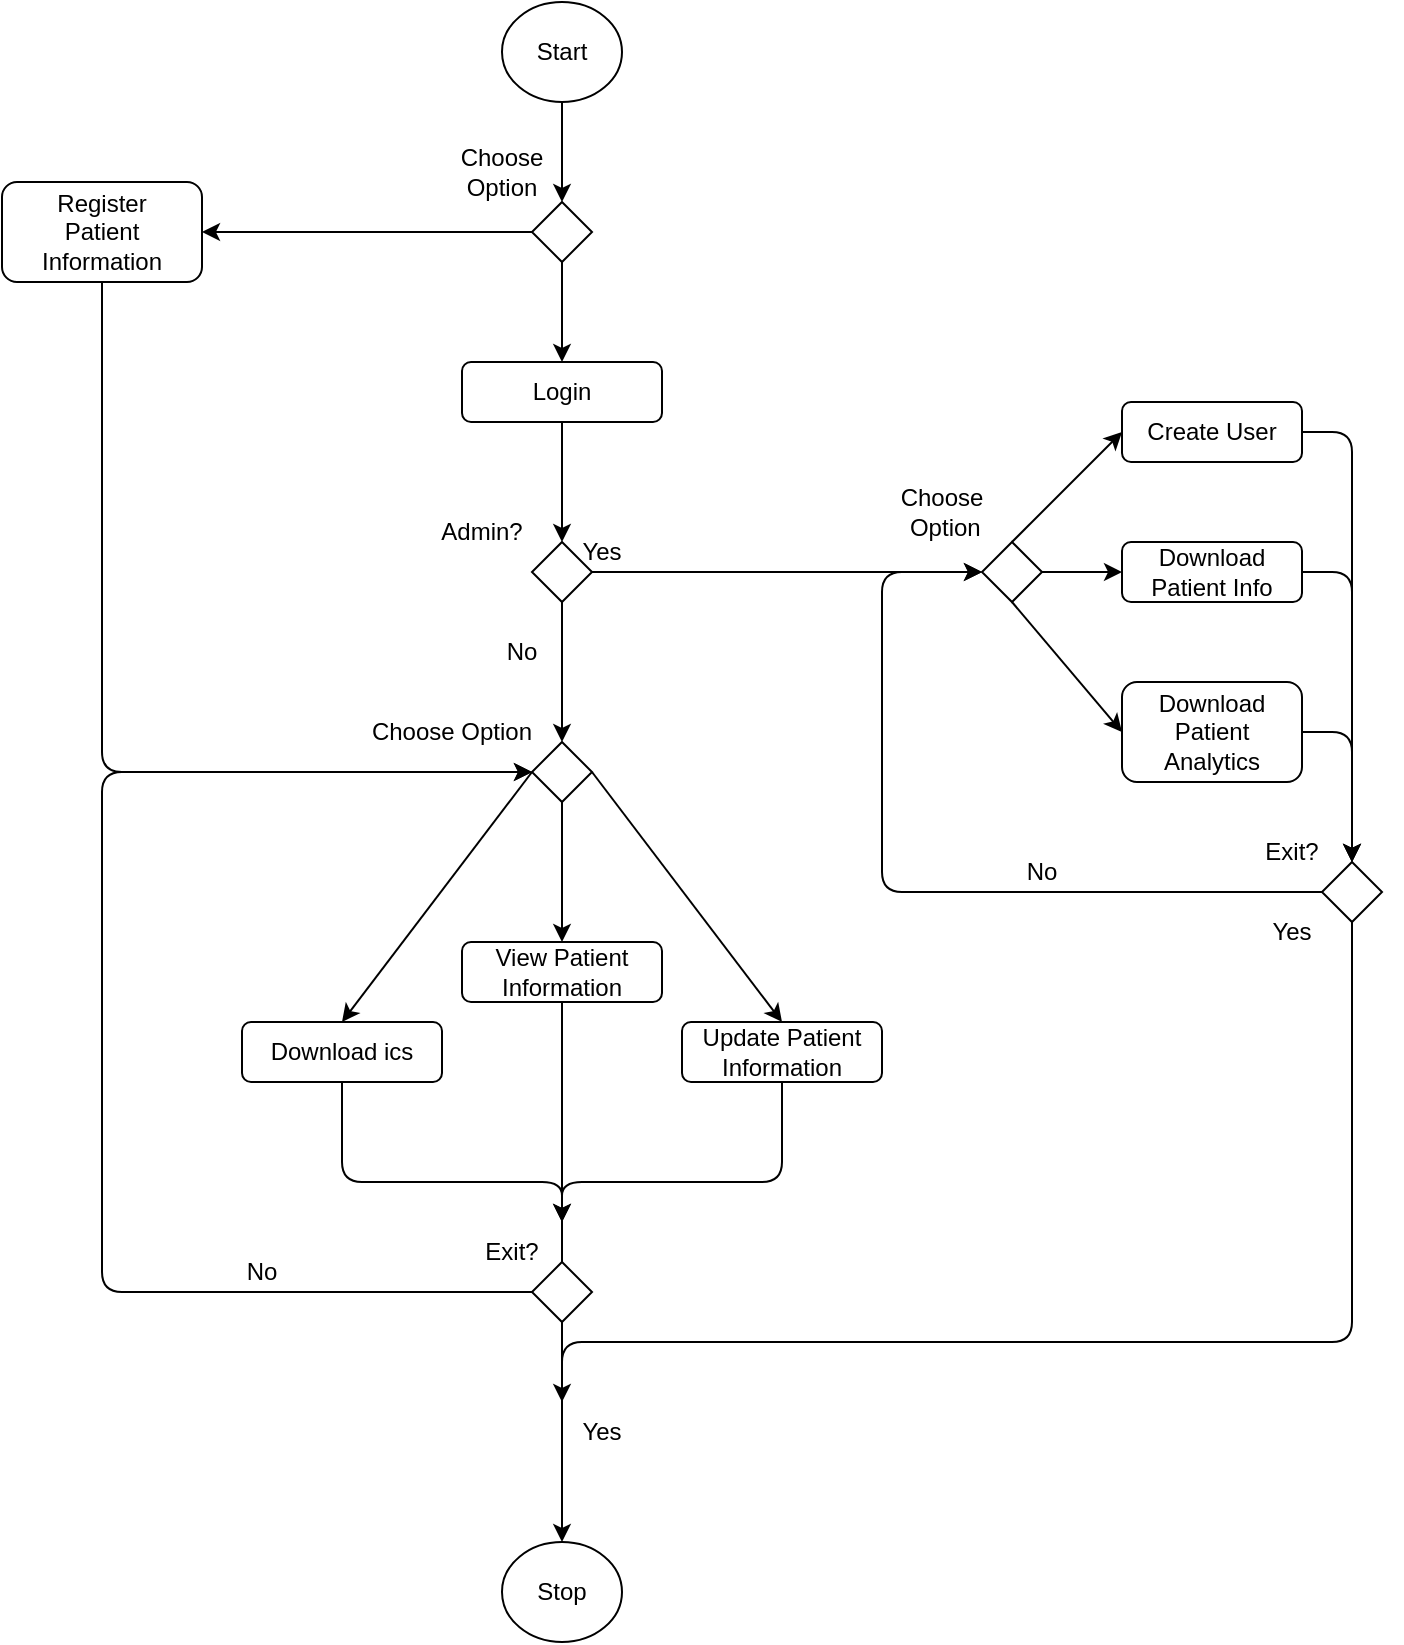 <mxfile>
    <diagram id="5ADV3Nt3Yf_c5sIbEpJ-" name="ActivityDiagram">
        <mxGraphModel dx="467" dy="300" grid="1" gridSize="10" guides="1" tooltips="1" connect="1" arrows="1" fold="1" page="1" pageScale="1" pageWidth="850" pageHeight="1100" math="0" shadow="0">
            <root>
                <mxCell id="0"/>
                <mxCell id="1" parent="0"/>
                <mxCell id="SUqyX6ZWO_V6x3E6NFx7-1" value="Start" style="ellipse;whiteSpace=wrap;html=1;" parent="1" vertex="1">
                    <mxGeometry x="340" y="140" width="60" height="50" as="geometry"/>
                </mxCell>
                <mxCell id="SUqyX6ZWO_V6x3E6NFx7-2" value="Login" style="rounded=1;whiteSpace=wrap;html=1;" parent="1" vertex="1">
                    <mxGeometry x="320" y="320" width="100" height="30" as="geometry"/>
                </mxCell>
                <mxCell id="SUqyX6ZWO_V6x3E6NFx7-3" value="" style="endArrow=classic;html=1;exitX=0.5;exitY=1;exitDx=0;exitDy=0;entryX=0.5;entryY=0;entryDx=0;entryDy=0;" parent="1" source="SUqyX6ZWO_V6x3E6NFx7-1" target="SUqyX6ZWO_V6x3E6NFx7-12" edge="1">
                    <mxGeometry width="50" height="50" relative="1" as="geometry">
                        <mxPoint x="350" y="350" as="sourcePoint"/>
                        <mxPoint x="240" y="240" as="targetPoint"/>
                    </mxGeometry>
                </mxCell>
                <mxCell id="SUqyX6ZWO_V6x3E6NFx7-4" value="" style="rhombus;whiteSpace=wrap;html=1;" parent="1" vertex="1">
                    <mxGeometry x="355" y="410" width="30" height="30" as="geometry"/>
                </mxCell>
                <mxCell id="SUqyX6ZWO_V6x3E6NFx7-5" value="" style="endArrow=classic;html=1;exitX=0.5;exitY=1;exitDx=0;exitDy=0;entryX=0.5;entryY=0;entryDx=0;entryDy=0;" parent="1" source="SUqyX6ZWO_V6x3E6NFx7-2" target="SUqyX6ZWO_V6x3E6NFx7-4" edge="1">
                    <mxGeometry width="50" height="50" relative="1" as="geometry">
                        <mxPoint x="160" y="560" as="sourcePoint"/>
                        <mxPoint x="210" y="510" as="targetPoint"/>
                    </mxGeometry>
                </mxCell>
                <mxCell id="SUqyX6ZWO_V6x3E6NFx7-6" value="" style="rhombus;whiteSpace=wrap;html=1;" parent="1" vertex="1">
                    <mxGeometry x="580" y="410" width="30" height="30" as="geometry"/>
                </mxCell>
                <mxCell id="SUqyX6ZWO_V6x3E6NFx7-7" value="Admin?" style="text;html=1;strokeColor=none;fillColor=none;align=center;verticalAlign=middle;whiteSpace=wrap;rounded=0;" parent="1" vertex="1">
                    <mxGeometry x="300" y="390" width="60" height="30" as="geometry"/>
                </mxCell>
                <mxCell id="SUqyX6ZWO_V6x3E6NFx7-8" value="" style="endArrow=classic;html=1;exitX=1;exitY=0.5;exitDx=0;exitDy=0;entryX=0;entryY=0.5;entryDx=0;entryDy=0;" parent="1" source="SUqyX6ZWO_V6x3E6NFx7-4" target="SUqyX6ZWO_V6x3E6NFx7-6" edge="1">
                    <mxGeometry width="50" height="50" relative="1" as="geometry">
                        <mxPoint x="510" y="290" as="sourcePoint"/>
                        <mxPoint x="560" y="240" as="targetPoint"/>
                    </mxGeometry>
                </mxCell>
                <mxCell id="SUqyX6ZWO_V6x3E6NFx7-9" value="Yes" style="text;html=1;strokeColor=none;fillColor=none;align=center;verticalAlign=middle;whiteSpace=wrap;rounded=0;" parent="1" vertex="1">
                    <mxGeometry x="360" y="400" width="60" height="30" as="geometry"/>
                </mxCell>
                <mxCell id="SUqyX6ZWO_V6x3E6NFx7-10" value="" style="endArrow=classic;html=1;exitX=0;exitY=0.5;exitDx=0;exitDy=0;entryX=1;entryY=0.5;entryDx=0;entryDy=0;" parent="1" source="SUqyX6ZWO_V6x3E6NFx7-12" target="SUqyX6ZWO_V6x3E6NFx7-15" edge="1">
                    <mxGeometry width="50" height="50" relative="1" as="geometry">
                        <mxPoint x="210" y="290" as="sourcePoint"/>
                        <mxPoint x="200" y="340" as="targetPoint"/>
                    </mxGeometry>
                </mxCell>
                <mxCell id="SUqyX6ZWO_V6x3E6NFx7-12" value="" style="rhombus;whiteSpace=wrap;html=1;" parent="1" vertex="1">
                    <mxGeometry x="355" y="240" width="30" height="30" as="geometry"/>
                </mxCell>
                <mxCell id="SUqyX6ZWO_V6x3E6NFx7-13" value="Choose Option" style="text;html=1;strokeColor=none;fillColor=none;align=center;verticalAlign=middle;whiteSpace=wrap;rounded=0;" parent="1" vertex="1">
                    <mxGeometry x="300" y="210" width="80" height="30" as="geometry"/>
                </mxCell>
                <mxCell id="SUqyX6ZWO_V6x3E6NFx7-15" value="Register&lt;br&gt;Patient&lt;br&gt;Information" style="rounded=1;whiteSpace=wrap;html=1;" parent="1" vertex="1">
                    <mxGeometry x="90" y="230" width="100" height="50" as="geometry"/>
                </mxCell>
                <mxCell id="SUqyX6ZWO_V6x3E6NFx7-17" value="" style="endArrow=classic;html=1;exitX=0.5;exitY=1;exitDx=0;exitDy=0;" parent="1" source="SUqyX6ZWO_V6x3E6NFx7-4" edge="1">
                    <mxGeometry width="50" height="50" relative="1" as="geometry">
                        <mxPoint x="310" y="370" as="sourcePoint"/>
                        <mxPoint x="370" y="510" as="targetPoint"/>
                    </mxGeometry>
                </mxCell>
                <mxCell id="SUqyX6ZWO_V6x3E6NFx7-18" value="No" style="text;html=1;strokeColor=none;fillColor=none;align=center;verticalAlign=middle;whiteSpace=wrap;rounded=0;" parent="1" vertex="1">
                    <mxGeometry x="310" y="450" width="80" height="30" as="geometry"/>
                </mxCell>
                <mxCell id="SUqyX6ZWO_V6x3E6NFx7-20" value="" style="rhombus;whiteSpace=wrap;html=1;" parent="1" vertex="1">
                    <mxGeometry x="355" y="510" width="30" height="30" as="geometry"/>
                </mxCell>
                <mxCell id="SUqyX6ZWO_V6x3E6NFx7-21" value="Choose Option" style="text;html=1;strokeColor=none;fillColor=none;align=center;verticalAlign=middle;whiteSpace=wrap;rounded=0;" parent="1" vertex="1">
                    <mxGeometry x="260" y="490" width="110" height="30" as="geometry"/>
                </mxCell>
                <mxCell id="SUqyX6ZWO_V6x3E6NFx7-23" value="" style="endArrow=classic;html=1;exitX=0;exitY=0.5;exitDx=0;exitDy=0;" parent="1" source="SUqyX6ZWO_V6x3E6NFx7-20" edge="1">
                    <mxGeometry width="50" height="50" relative="1" as="geometry">
                        <mxPoint x="180" y="540" as="sourcePoint"/>
                        <mxPoint x="260" y="650" as="targetPoint"/>
                    </mxGeometry>
                </mxCell>
                <mxCell id="SUqyX6ZWO_V6x3E6NFx7-24" value="" style="endArrow=classic;html=1;exitX=0.5;exitY=1;exitDx=0;exitDy=0;edgeStyle=orthogonalEdgeStyle;entryX=0;entryY=0.5;entryDx=0;entryDy=0;" parent="1" source="SUqyX6ZWO_V6x3E6NFx7-15" target="SUqyX6ZWO_V6x3E6NFx7-20" edge="1">
                    <mxGeometry width="50" height="50" relative="1" as="geometry">
                        <mxPoint x="180" y="580" as="sourcePoint"/>
                        <mxPoint x="140" y="530" as="targetPoint"/>
                    </mxGeometry>
                </mxCell>
                <mxCell id="SUqyX6ZWO_V6x3E6NFx7-26" value="" style="endArrow=classic;html=1;exitX=0.5;exitY=1;exitDx=0;exitDy=0;" parent="1" source="SUqyX6ZWO_V6x3E6NFx7-20" edge="1">
                    <mxGeometry width="50" height="50" relative="1" as="geometry">
                        <mxPoint x="360" y="630" as="sourcePoint"/>
                        <mxPoint x="370" y="610" as="targetPoint"/>
                    </mxGeometry>
                </mxCell>
                <mxCell id="SUqyX6ZWO_V6x3E6NFx7-27" value="" style="endArrow=classic;html=1;exitX=1;exitY=0.5;exitDx=0;exitDy=0;entryX=0.5;entryY=0;entryDx=0;entryDy=0;" parent="1" source="SUqyX6ZWO_V6x3E6NFx7-20" target="SUqyX6ZWO_V6x3E6NFx7-31" edge="1">
                    <mxGeometry width="50" height="50" relative="1" as="geometry">
                        <mxPoint x="480" y="630" as="sourcePoint"/>
                        <mxPoint x="490" y="640" as="targetPoint"/>
                    </mxGeometry>
                </mxCell>
                <mxCell id="SUqyX6ZWO_V6x3E6NFx7-28" value="Download ics" style="rounded=1;whiteSpace=wrap;html=1;" parent="1" vertex="1">
                    <mxGeometry x="210" y="650" width="100" height="30" as="geometry"/>
                </mxCell>
                <mxCell id="SUqyX6ZWO_V6x3E6NFx7-30" value="View Patient Information" style="rounded=1;whiteSpace=wrap;html=1;" parent="1" vertex="1">
                    <mxGeometry x="320" y="610" width="100" height="30" as="geometry"/>
                </mxCell>
                <mxCell id="SUqyX6ZWO_V6x3E6NFx7-31" value="Update Patient Information" style="rounded=1;whiteSpace=wrap;html=1;" parent="1" vertex="1">
                    <mxGeometry x="430" y="650" width="100" height="30" as="geometry"/>
                </mxCell>
                <mxCell id="SUqyX6ZWO_V6x3E6NFx7-32" value="" style="rhombus;whiteSpace=wrap;html=1;" parent="1" vertex="1">
                    <mxGeometry x="355" y="770" width="30" height="30" as="geometry"/>
                </mxCell>
                <mxCell id="SUqyX6ZWO_V6x3E6NFx7-36" value="" style="endArrow=none;html=1;exitX=0.5;exitY=1;exitDx=0;exitDy=0;entryX=0.5;entryY=0;entryDx=0;entryDy=0;" parent="1" source="SUqyX6ZWO_V6x3E6NFx7-30" target="SUqyX6ZWO_V6x3E6NFx7-32" edge="1">
                    <mxGeometry width="50" height="50" relative="1" as="geometry">
                        <mxPoint x="340" y="780" as="sourcePoint"/>
                        <mxPoint x="390" y="730" as="targetPoint"/>
                        <Array as="points">
                            <mxPoint x="370" y="750"/>
                        </Array>
                    </mxGeometry>
                </mxCell>
                <mxCell id="SUqyX6ZWO_V6x3E6NFx7-37" value="" style="endArrow=classic;html=1;exitX=0.5;exitY=1;exitDx=0;exitDy=0;edgeStyle=orthogonalEdgeStyle;" parent="1" source="SUqyX6ZWO_V6x3E6NFx7-28" edge="1">
                    <mxGeometry width="50" height="50" relative="1" as="geometry">
                        <mxPoint x="290" y="840" as="sourcePoint"/>
                        <mxPoint x="370" y="750" as="targetPoint"/>
                        <Array as="points">
                            <mxPoint x="260" y="730"/>
                            <mxPoint x="370" y="730"/>
                        </Array>
                    </mxGeometry>
                </mxCell>
                <mxCell id="SUqyX6ZWO_V6x3E6NFx7-38" value="" style="endArrow=classic;html=1;exitX=0.5;exitY=1;exitDx=0;exitDy=0;edgeStyle=orthogonalEdgeStyle;" parent="1" source="SUqyX6ZWO_V6x3E6NFx7-31" edge="1">
                    <mxGeometry width="50" height="50" relative="1" as="geometry">
                        <mxPoint x="410" y="790" as="sourcePoint"/>
                        <mxPoint x="370" y="750" as="targetPoint"/>
                        <Array as="points">
                            <mxPoint x="480" y="730"/>
                            <mxPoint x="370" y="730"/>
                        </Array>
                    </mxGeometry>
                </mxCell>
                <mxCell id="SUqyX6ZWO_V6x3E6NFx7-39" value="Exit?" style="text;html=1;strokeColor=none;fillColor=none;align=center;verticalAlign=middle;whiteSpace=wrap;rounded=0;" parent="1" vertex="1">
                    <mxGeometry x="290" y="750" width="110" height="30" as="geometry"/>
                </mxCell>
                <mxCell id="SUqyX6ZWO_V6x3E6NFx7-41" value="" style="endArrow=classic;html=1;exitX=0.5;exitY=1;exitDx=0;exitDy=0;entryX=0.5;entryY=0;entryDx=0;entryDy=0;" parent="1" source="SUqyX6ZWO_V6x3E6NFx7-32" edge="1">
                    <mxGeometry width="50" height="50" relative="1" as="geometry">
                        <mxPoint x="250" y="940" as="sourcePoint"/>
                        <mxPoint x="370" y="910" as="targetPoint"/>
                    </mxGeometry>
                </mxCell>
                <mxCell id="SUqyX6ZWO_V6x3E6NFx7-42" value="Yes" style="text;html=1;strokeColor=none;fillColor=none;align=center;verticalAlign=middle;whiteSpace=wrap;rounded=0;" parent="1" vertex="1">
                    <mxGeometry x="360" y="840" width="60" height="30" as="geometry"/>
                </mxCell>
                <mxCell id="SUqyX6ZWO_V6x3E6NFx7-43" value="" style="endArrow=classic;html=1;exitX=0;exitY=0.5;exitDx=0;exitDy=0;edgeStyle=orthogonalEdgeStyle;entryX=0;entryY=0.5;entryDx=0;entryDy=0;" parent="1" source="SUqyX6ZWO_V6x3E6NFx7-32" target="SUqyX6ZWO_V6x3E6NFx7-20" edge="1">
                    <mxGeometry width="50" height="50" relative="1" as="geometry">
                        <mxPoint x="230" y="780" as="sourcePoint"/>
                        <mxPoint x="180" y="530" as="targetPoint"/>
                        <Array as="points">
                            <mxPoint x="140" y="785"/>
                            <mxPoint x="140" y="525"/>
                        </Array>
                    </mxGeometry>
                </mxCell>
                <mxCell id="SUqyX6ZWO_V6x3E6NFx7-44" value="No" style="text;html=1;strokeColor=none;fillColor=none;align=center;verticalAlign=middle;whiteSpace=wrap;rounded=0;" parent="1" vertex="1">
                    <mxGeometry x="190" y="760" width="60" height="30" as="geometry"/>
                </mxCell>
                <mxCell id="SUqyX6ZWO_V6x3E6NFx7-45" value="" style="endArrow=classic;html=1;exitX=0.5;exitY=0;exitDx=0;exitDy=0;entryX=0;entryY=0.5;entryDx=0;entryDy=0;" parent="1" source="SUqyX6ZWO_V6x3E6NFx7-6" target="SUqyX6ZWO_V6x3E6NFx7-49" edge="1">
                    <mxGeometry width="50" height="50" relative="1" as="geometry">
                        <mxPoint x="560" y="400" as="sourcePoint"/>
                        <mxPoint x="650" y="360" as="targetPoint"/>
                    </mxGeometry>
                </mxCell>
                <mxCell id="SUqyX6ZWO_V6x3E6NFx7-46" value="" style="endArrow=classic;html=1;exitX=1;exitY=0.5;exitDx=0;exitDy=0;" parent="1" source="SUqyX6ZWO_V6x3E6NFx7-6" edge="1">
                    <mxGeometry width="50" height="50" relative="1" as="geometry">
                        <mxPoint x="600" y="410" as="sourcePoint"/>
                        <mxPoint x="650" y="425" as="targetPoint"/>
                    </mxGeometry>
                </mxCell>
                <mxCell id="SUqyX6ZWO_V6x3E6NFx7-47" value="" style="endArrow=classic;html=1;exitX=0.5;exitY=1;exitDx=0;exitDy=0;entryX=0;entryY=0.5;entryDx=0;entryDy=0;" parent="1" source="SUqyX6ZWO_V6x3E6NFx7-6" target="SUqyX6ZWO_V6x3E6NFx7-52" edge="1">
                    <mxGeometry width="50" height="50" relative="1" as="geometry">
                        <mxPoint x="670" y="520" as="sourcePoint"/>
                        <mxPoint x="640" y="490" as="targetPoint"/>
                    </mxGeometry>
                </mxCell>
                <mxCell id="SUqyX6ZWO_V6x3E6NFx7-49" value="Create User" style="rounded=1;whiteSpace=wrap;html=1;" parent="1" vertex="1">
                    <mxGeometry x="650" y="340" width="90" height="30" as="geometry"/>
                </mxCell>
                <mxCell id="SUqyX6ZWO_V6x3E6NFx7-51" value="Download Patient Info" style="rounded=1;whiteSpace=wrap;html=1;" parent="1" vertex="1">
                    <mxGeometry x="650" y="410" width="90" height="30" as="geometry"/>
                </mxCell>
                <mxCell id="SUqyX6ZWO_V6x3E6NFx7-52" value="Download Patient Analytics" style="rounded=1;whiteSpace=wrap;html=1;" parent="1" vertex="1">
                    <mxGeometry x="650" y="480" width="90" height="50" as="geometry"/>
                </mxCell>
                <mxCell id="SUqyX6ZWO_V6x3E6NFx7-53" value="Choose&lt;br&gt;&amp;nbsp;Option" style="text;html=1;strokeColor=none;fillColor=none;align=center;verticalAlign=middle;whiteSpace=wrap;rounded=0;" parent="1" vertex="1">
                    <mxGeometry x="510" y="380" width="100" height="30" as="geometry"/>
                </mxCell>
                <mxCell id="SUqyX6ZWO_V6x3E6NFx7-54" value="" style="rhombus;whiteSpace=wrap;html=1;" parent="1" vertex="1">
                    <mxGeometry x="750" y="570" width="30" height="30" as="geometry"/>
                </mxCell>
                <mxCell id="SUqyX6ZWO_V6x3E6NFx7-55" value="" style="endArrow=classic;html=1;exitX=1;exitY=0.5;exitDx=0;exitDy=0;entryX=0.5;entryY=0;entryDx=0;entryDy=0;edgeStyle=orthogonalEdgeStyle;" parent="1" source="SUqyX6ZWO_V6x3E6NFx7-49" target="SUqyX6ZWO_V6x3E6NFx7-54" edge="1">
                    <mxGeometry width="50" height="50" relative="1" as="geometry">
                        <mxPoint x="680" y="640" as="sourcePoint"/>
                        <mxPoint x="730" y="590" as="targetPoint"/>
                    </mxGeometry>
                </mxCell>
                <mxCell id="SUqyX6ZWO_V6x3E6NFx7-56" value="" style="endArrow=classic;html=1;exitX=1;exitY=0.5;exitDx=0;exitDy=0;entryX=0.5;entryY=0;entryDx=0;entryDy=0;edgeStyle=orthogonalEdgeStyle;" parent="1" source="SUqyX6ZWO_V6x3E6NFx7-51" target="SUqyX6ZWO_V6x3E6NFx7-54" edge="1">
                    <mxGeometry width="50" height="50" relative="1" as="geometry">
                        <mxPoint x="610" y="680" as="sourcePoint"/>
                        <mxPoint x="660" y="630" as="targetPoint"/>
                    </mxGeometry>
                </mxCell>
                <mxCell id="SUqyX6ZWO_V6x3E6NFx7-57" value="" style="endArrow=classic;html=1;exitX=1;exitY=0.5;exitDx=0;exitDy=0;entryX=0.5;entryY=0;entryDx=0;entryDy=0;edgeStyle=orthogonalEdgeStyle;" parent="1" source="SUqyX6ZWO_V6x3E6NFx7-52" target="SUqyX6ZWO_V6x3E6NFx7-54" edge="1">
                    <mxGeometry width="50" height="50" relative="1" as="geometry">
                        <mxPoint x="720" y="680" as="sourcePoint"/>
                        <mxPoint x="770" y="630" as="targetPoint"/>
                    </mxGeometry>
                </mxCell>
                <mxCell id="SUqyX6ZWO_V6x3E6NFx7-58" value="Exit?" style="text;html=1;strokeColor=none;fillColor=none;align=center;verticalAlign=middle;whiteSpace=wrap;rounded=0;" parent="1" vertex="1">
                    <mxGeometry x="680" y="550" width="110" height="30" as="geometry"/>
                </mxCell>
                <mxCell id="SUqyX6ZWO_V6x3E6NFx7-59" value="" style="endArrow=classic;html=1;exitX=0.5;exitY=1;exitDx=0;exitDy=0;edgeStyle=orthogonalEdgeStyle;" parent="1" source="SUqyX6ZWO_V6x3E6NFx7-54" edge="1">
                    <mxGeometry width="50" height="50" relative="1" as="geometry">
                        <mxPoint x="570" y="660" as="sourcePoint"/>
                        <mxPoint x="370" y="840" as="targetPoint"/>
                        <Array as="points">
                            <mxPoint x="765" y="810"/>
                            <mxPoint x="370" y="810"/>
                        </Array>
                    </mxGeometry>
                </mxCell>
                <mxCell id="SUqyX6ZWO_V6x3E6NFx7-60" value="Yes" style="text;html=1;strokeColor=none;fillColor=none;align=center;verticalAlign=middle;whiteSpace=wrap;rounded=0;" parent="1" vertex="1">
                    <mxGeometry x="680" y="590" width="110" height="30" as="geometry"/>
                </mxCell>
                <mxCell id="SUqyX6ZWO_V6x3E6NFx7-61" value="" style="endArrow=classic;html=1;exitX=0;exitY=0.5;exitDx=0;exitDy=0;entryX=0;entryY=0.5;entryDx=0;entryDy=0;edgeStyle=orthogonalEdgeStyle;" parent="1" source="SUqyX6ZWO_V6x3E6NFx7-54" target="SUqyX6ZWO_V6x3E6NFx7-6" edge="1">
                    <mxGeometry width="50" height="50" relative="1" as="geometry">
                        <mxPoint x="720" y="620" as="sourcePoint"/>
                        <mxPoint x="650" y="570" as="targetPoint"/>
                        <Array as="points">
                            <mxPoint x="530" y="585"/>
                            <mxPoint x="530" y="425"/>
                        </Array>
                    </mxGeometry>
                </mxCell>
                <mxCell id="SUqyX6ZWO_V6x3E6NFx7-62" value="No" style="text;html=1;strokeColor=none;fillColor=none;align=center;verticalAlign=middle;whiteSpace=wrap;rounded=0;" parent="1" vertex="1">
                    <mxGeometry x="570" y="560" width="80" height="30" as="geometry"/>
                </mxCell>
                <mxCell id="SUqyX6ZWO_V6x3E6NFx7-63" value="Stop" style="ellipse;whiteSpace=wrap;html=1;" parent="1" vertex="1">
                    <mxGeometry x="340" y="910" width="60" height="50" as="geometry"/>
                </mxCell>
                <mxCell id="SUqyX6ZWO_V6x3E6NFx7-68" value="" style="endArrow=classic;html=1;exitX=0.5;exitY=1;exitDx=0;exitDy=0;entryX=0.5;entryY=0;entryDx=0;entryDy=0;" parent="1" source="SUqyX6ZWO_V6x3E6NFx7-12" target="SUqyX6ZWO_V6x3E6NFx7-2" edge="1">
                    <mxGeometry width="50" height="50" relative="1" as="geometry">
                        <mxPoint x="480" y="210" as="sourcePoint"/>
                        <mxPoint x="530" y="160" as="targetPoint"/>
                    </mxGeometry>
                </mxCell>
            </root>
        </mxGraphModel>
    </diagram>
</mxfile>
